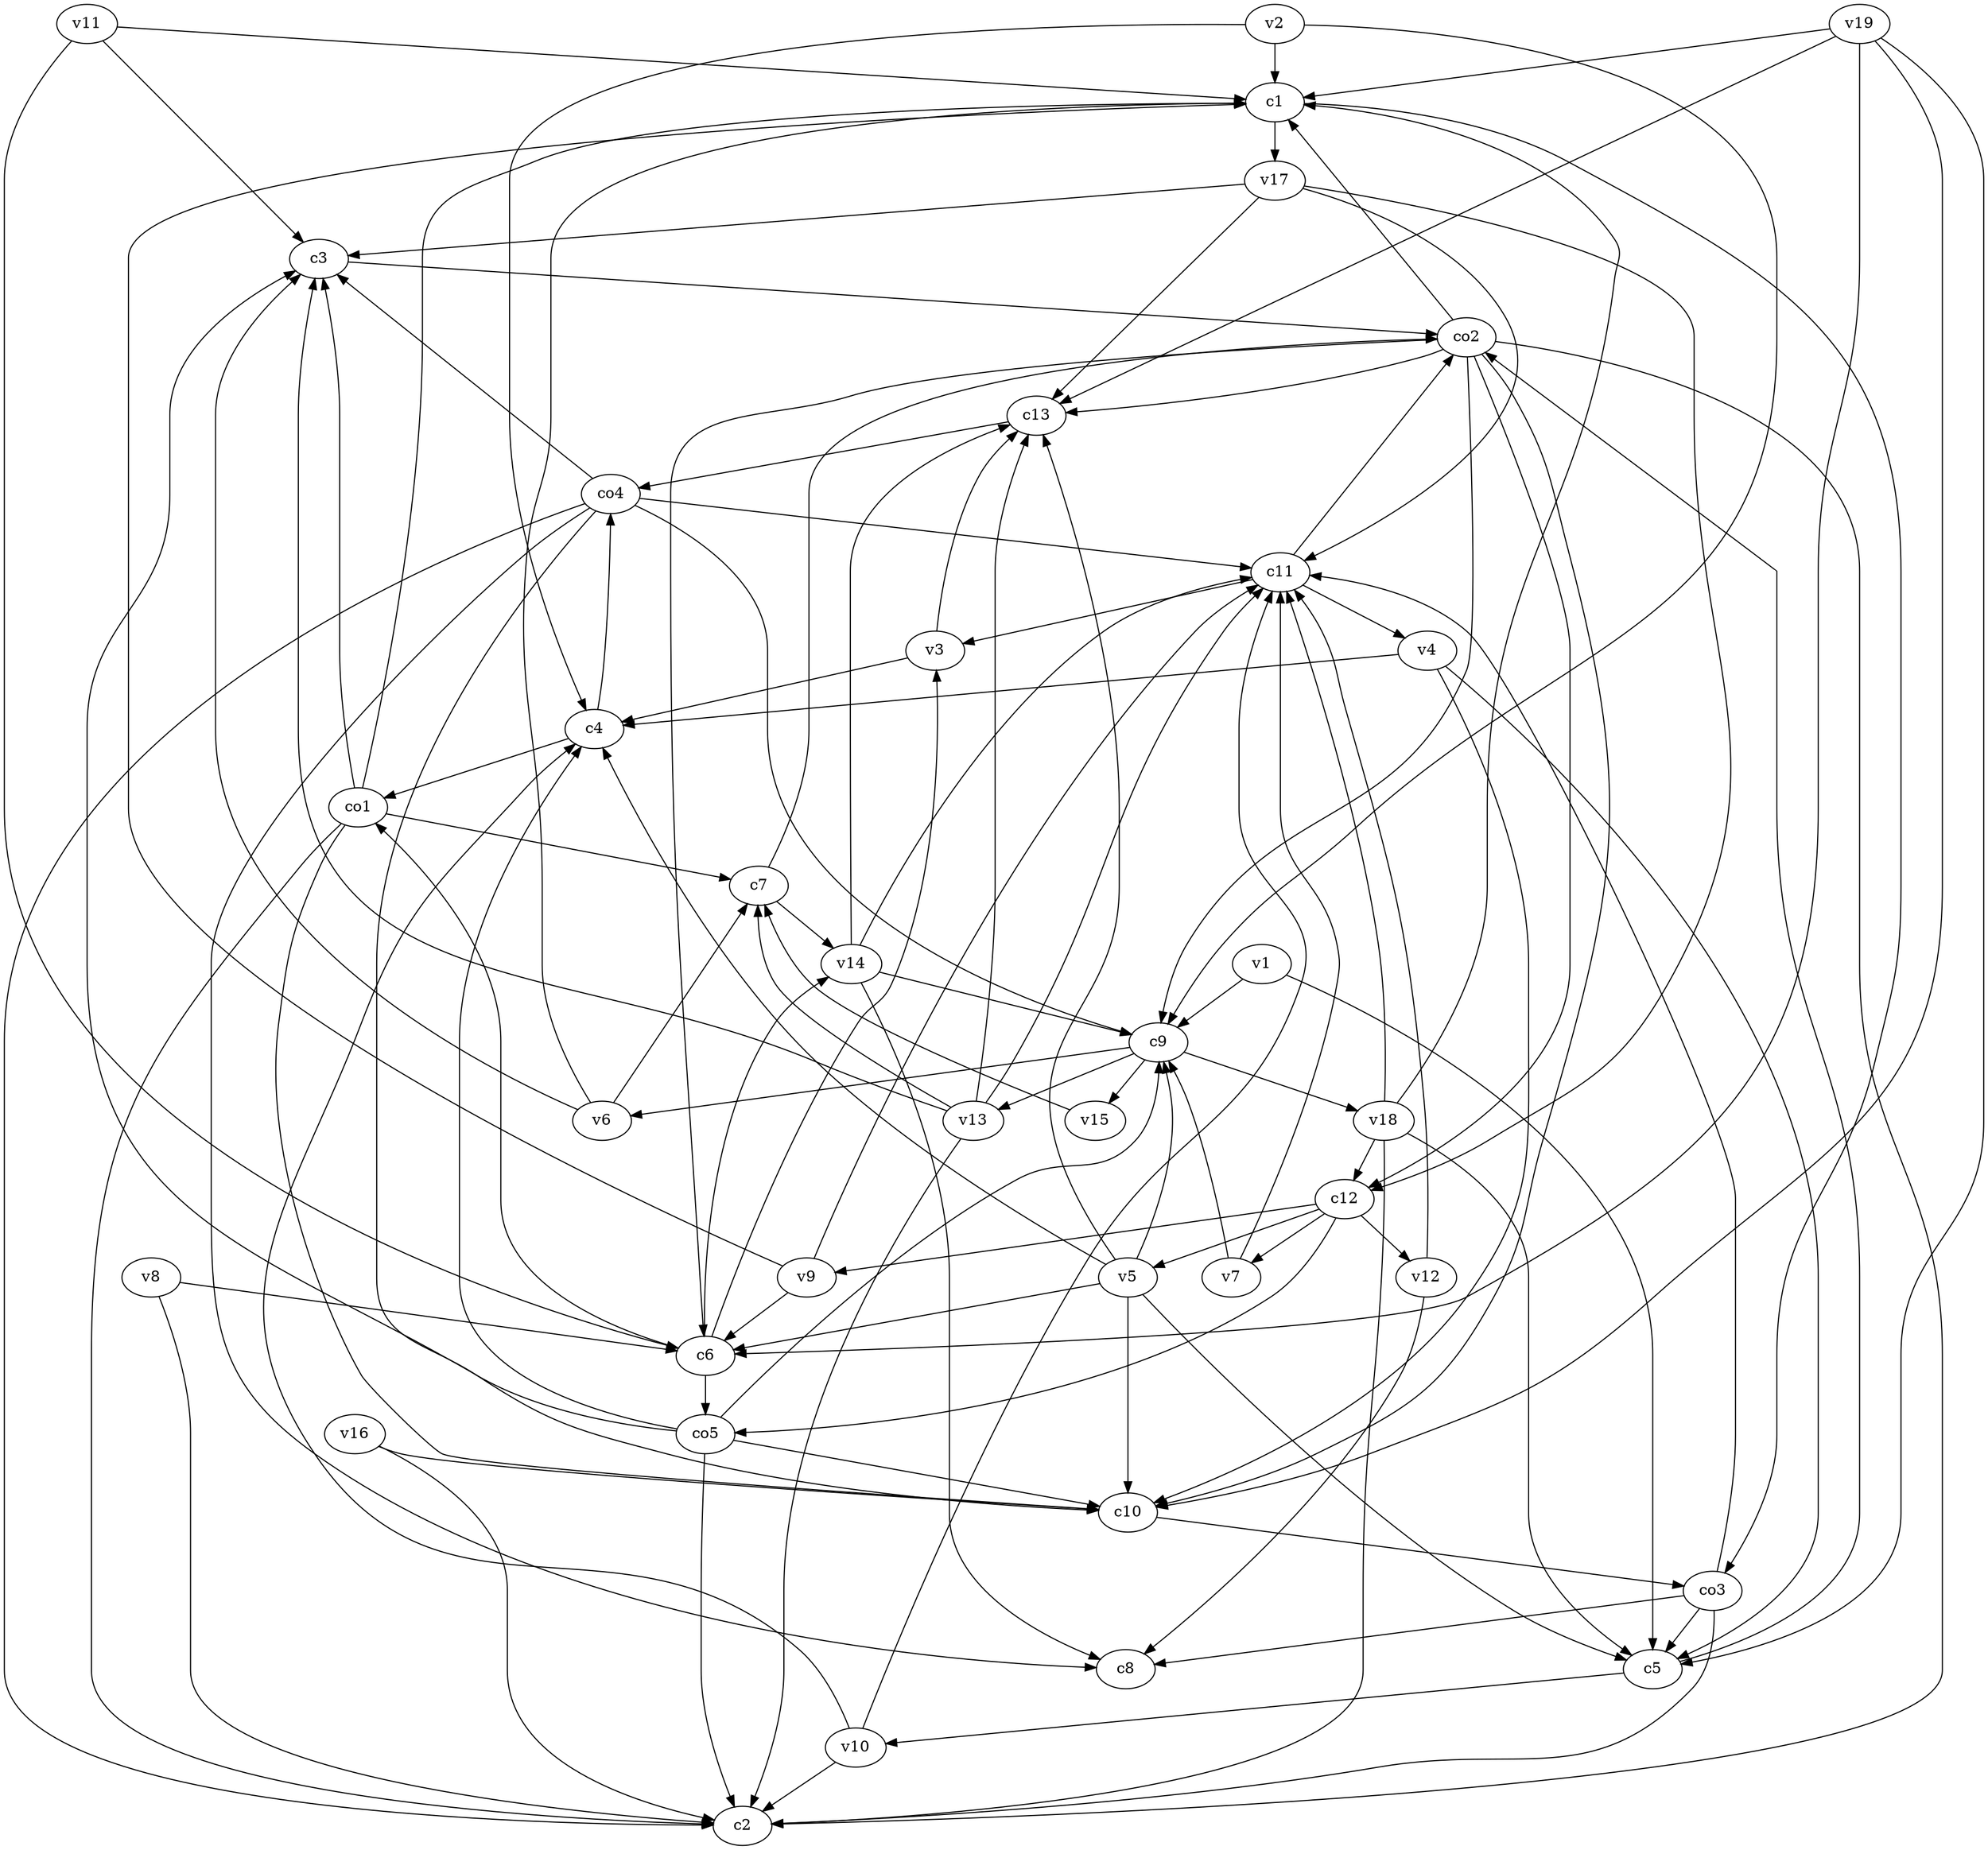 strict digraph  {
c1;
c2;
c3;
c4;
c5;
c6;
c7;
c8;
c9;
c10;
c11;
c12;
c13;
v1;
v2;
v3;
v4;
v5;
v6;
v7;
v8;
v9;
v10;
v11;
v12;
v13;
v14;
v15;
v16;
v17;
v18;
v19;
co1;
co2;
co3;
co4;
co5;
c1 -> co3  [weight=1];
c1 -> v17  [weight=1];
c3 -> co2  [weight=1];
c4 -> co4  [weight=1];
c4 -> co1  [weight=1];
c5 -> co2  [weight=1];
c5 -> v10  [weight=1];
c6 -> co1  [weight=1];
c6 -> co5  [weight=1];
c6 -> v14  [weight=1];
c6 -> v3  [weight=1];
c7 -> v14  [weight=1];
c7 -> co2  [weight=1];
c9 -> v13  [weight=1];
c9 -> v15  [weight=1];
c9 -> v6  [weight=1];
c9 -> v18  [weight=1];
c10 -> co3  [weight=1];
c11 -> v4  [weight=1];
c11 -> v3  [weight=1];
c11 -> co2  [weight=1];
c12 -> v7  [weight=1];
c12 -> v12  [weight=1];
c12 -> v5  [weight=1];
c12 -> co5  [weight=1];
c12 -> v9  [weight=1];
c13 -> co4  [weight=1];
v1 -> c9  [weight=1];
v1 -> c5  [weight=1];
v2 -> c4  [weight=1];
v2 -> c9  [weight=1];
v2 -> c1  [weight=1];
v3 -> c13  [weight=1];
v3 -> c4  [weight=1];
v4 -> c4  [weight=1];
v4 -> c10  [weight=1];
v4 -> c5  [weight=1];
v5 -> c9  [weight=1];
v5 -> c10  [weight=1];
v5 -> c4  [weight=1];
v5 -> c6  [weight=1];
v5 -> c13  [weight=1];
v5 -> c5  [weight=1];
v6 -> c1  [weight=1];
v6 -> c3  [weight=1];
v6 -> c7  [weight=1];
v7 -> c11  [weight=1];
v7 -> c9  [weight=1];
v8 -> c2  [weight=1];
v8 -> c6  [weight=1];
v9 -> c1  [weight=1];
v9 -> c6  [weight=1];
v9 -> c11  [weight=1];
v10 -> c4  [weight=1];
v10 -> c11  [weight=1];
v10 -> c2  [weight=1];
v11 -> c6  [weight=1];
v11 -> c1  [weight=1];
v11 -> c3  [weight=1];
v12 -> c11  [weight=1];
v12 -> c8  [weight=1];
v13 -> c3  [weight=1];
v13 -> c7  [weight=1];
v13 -> c13  [weight=1];
v13 -> c11  [weight=1];
v13 -> c2  [weight=1];
v14 -> c13  [weight=1];
v14 -> c8  [weight=1];
v14 -> c9  [weight=1];
v14 -> c11  [weight=1];
v15 -> c7  [weight=1];
v16 -> c10  [weight=1];
v16 -> c2  [weight=1];
v17 -> c13  [weight=1];
v17 -> c11  [weight=1];
v17 -> c3  [weight=1];
v17 -> c12  [weight=1];
v18 -> c11  [weight=1];
v18 -> c5  [weight=1];
v18 -> c12  [weight=1];
v18 -> c1  [weight=1];
v18 -> c2  [weight=1];
v19 -> c10  [weight=1];
v19 -> c5  [weight=1];
v19 -> c1  [weight=1];
v19 -> c6  [weight=1];
v19 -> c13  [weight=1];
co1 -> c10  [weight=1];
co1 -> c2  [weight=1];
co1 -> c3  [weight=1];
co1 -> c1  [weight=1];
co1 -> c7  [weight=1];
co2 -> c6  [weight=1];
co2 -> c13  [weight=1];
co2 -> c12  [weight=1];
co2 -> c9  [weight=1];
co2 -> c10  [weight=1];
co2 -> c1  [weight=1];
co2 -> c2  [weight=1];
co3 -> c8  [weight=1];
co3 -> c11  [weight=1];
co3 -> c2  [weight=1];
co3 -> c5  [weight=1];
co4 -> c9  [weight=1];
co4 -> c10  [weight=1];
co4 -> c3  [weight=1];
co4 -> c2  [weight=1];
co4 -> c11  [weight=1];
co4 -> c8  [weight=1];
co5 -> c4  [weight=1];
co5 -> c9  [weight=1];
co5 -> c3  [weight=1];
co5 -> c2  [weight=1];
co5 -> c10  [weight=1];
}
